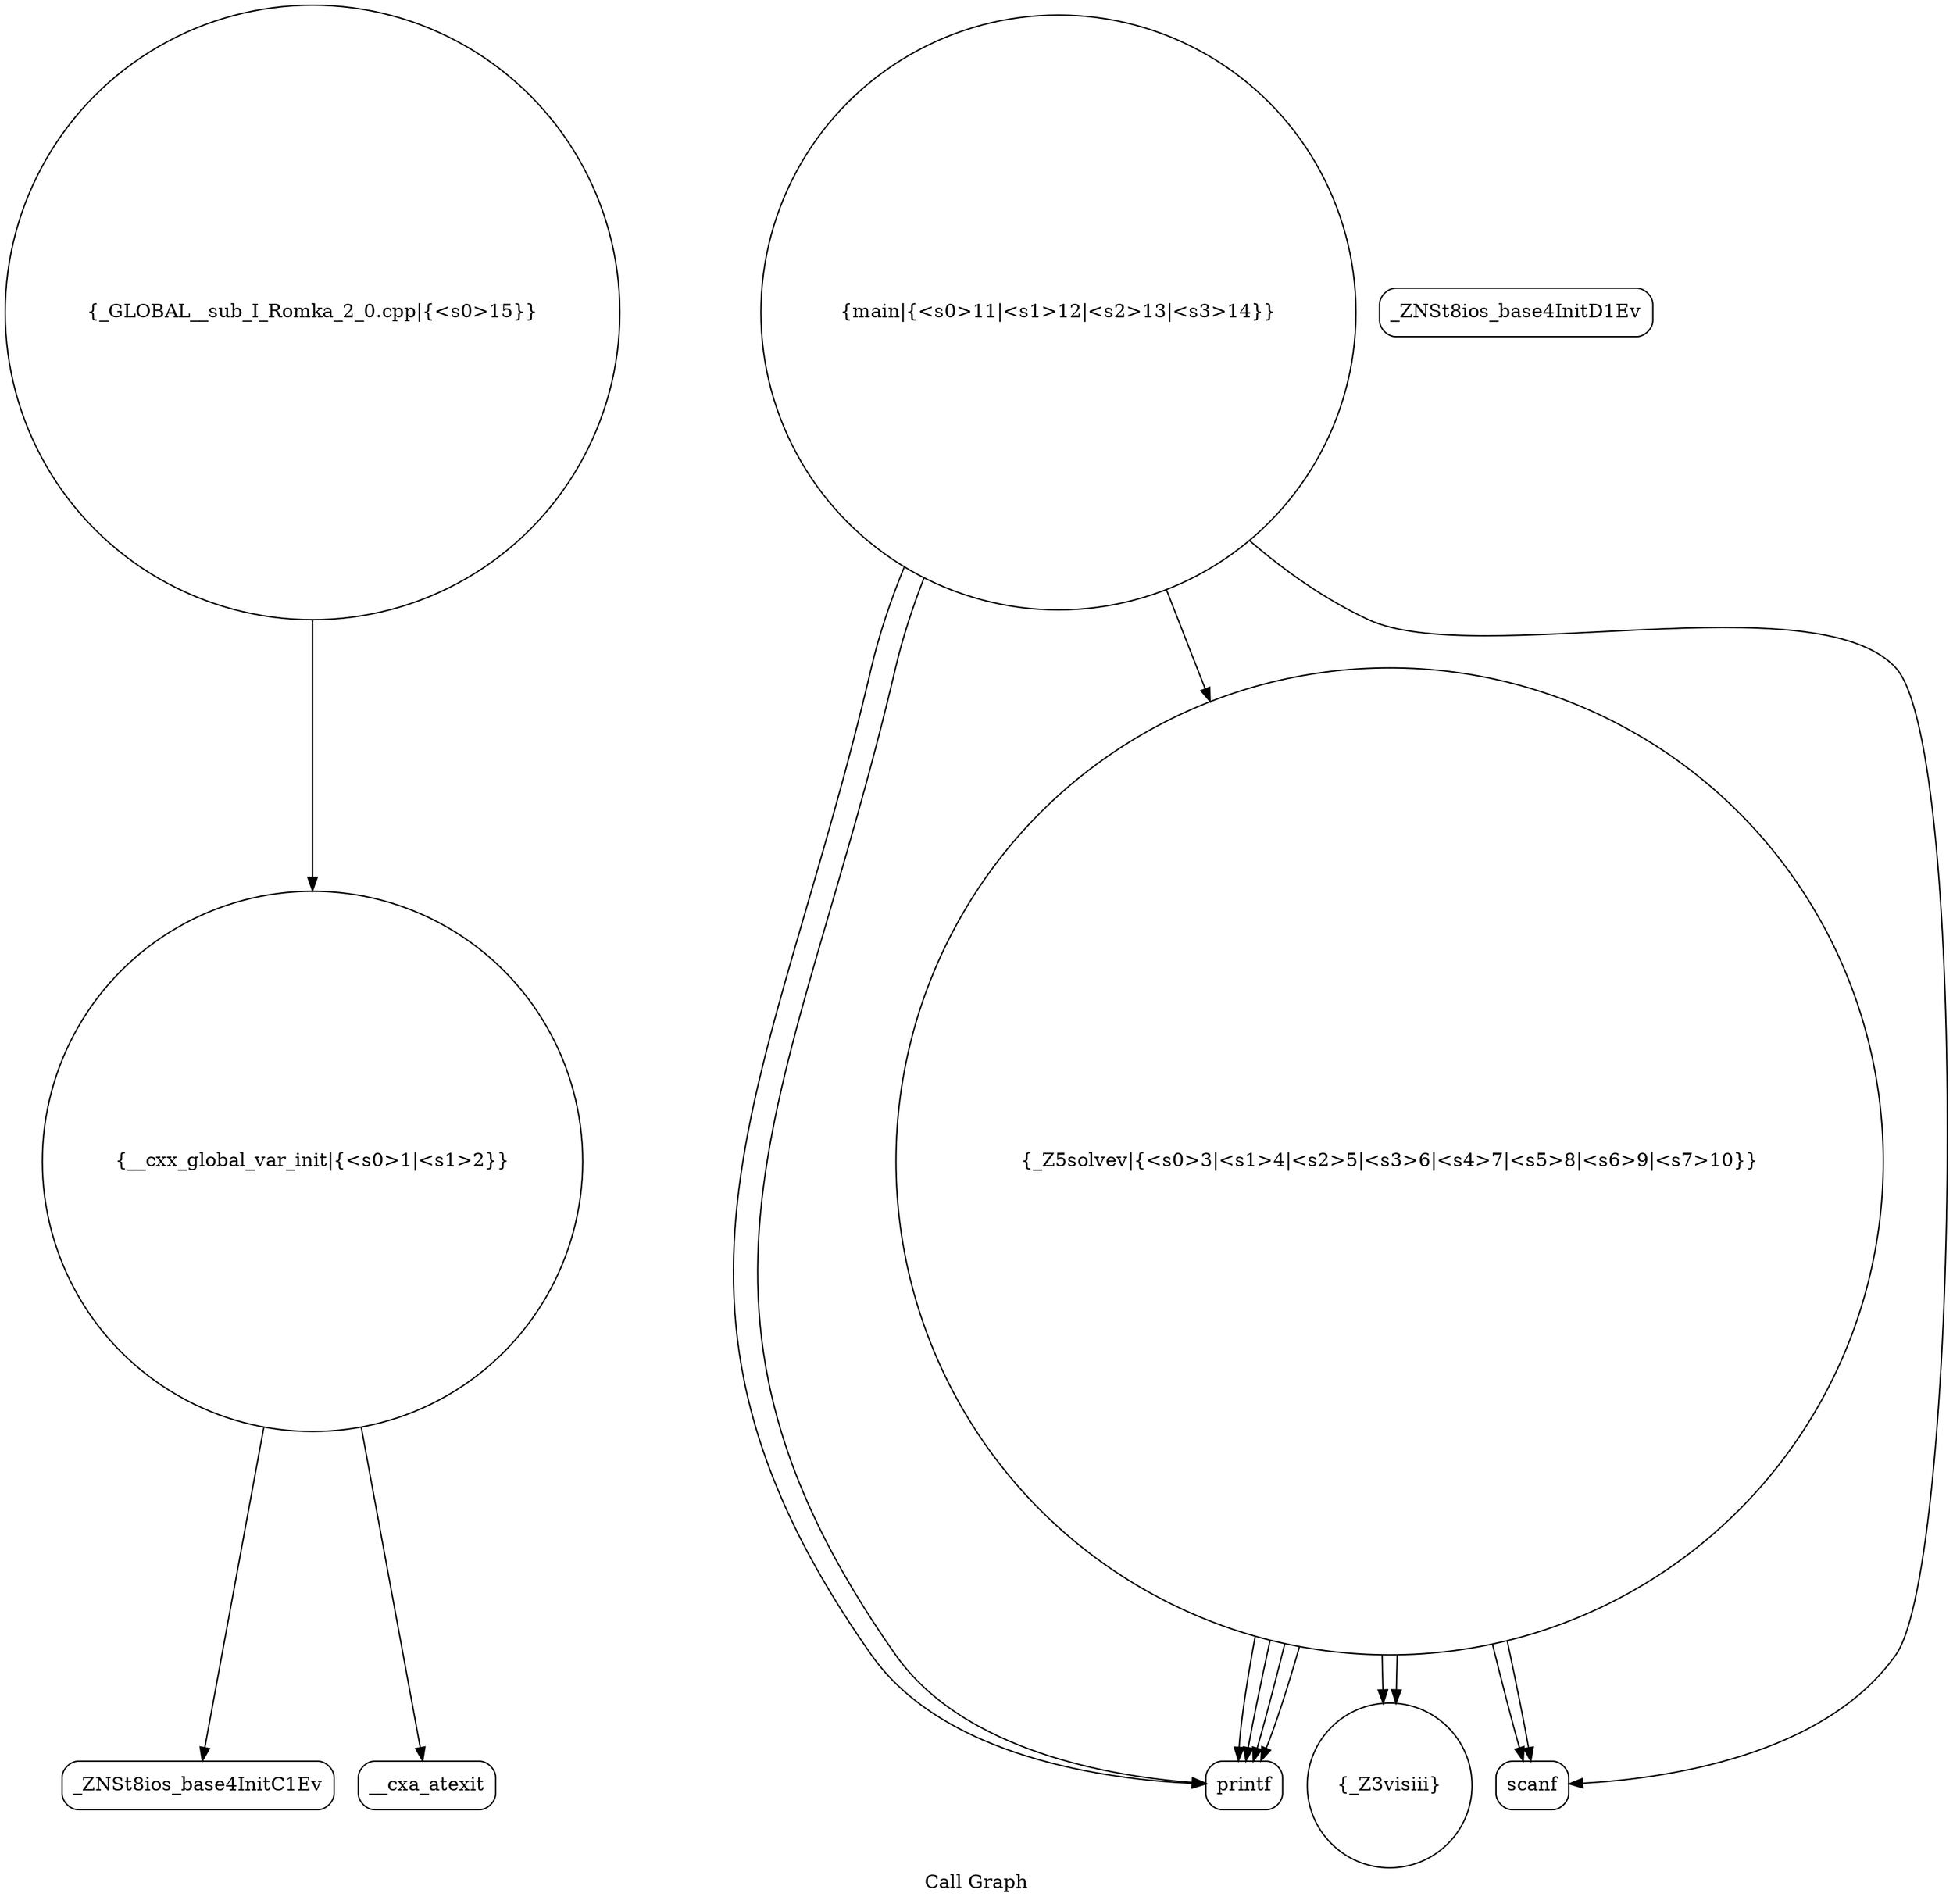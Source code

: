 digraph "Call Graph" {
	label="Call Graph";

	Node0x55b4da426ba0 [shape=record,shape=circle,label="{__cxx_global_var_init|{<s0>1|<s1>2}}"];
	Node0x55b4da426ba0:s0 -> Node0x55b4da427030[color=black];
	Node0x55b4da426ba0:s1 -> Node0x55b4da427130[color=black];
	Node0x55b4da427330 [shape=record,shape=Mrecord,label="{printf}"];
	Node0x55b4da4270b0 [shape=record,shape=Mrecord,label="{_ZNSt8ios_base4InitD1Ev}"];
	Node0x55b4da427430 [shape=record,shape=circle,label="{_GLOBAL__sub_I_Romka_2_0.cpp|{<s0>15}}"];
	Node0x55b4da427430:s0 -> Node0x55b4da426ba0[color=black];
	Node0x55b4da4271b0 [shape=record,shape=circle,label="{_Z3visiii}"];
	Node0x55b4da4272b0 [shape=record,shape=Mrecord,label="{scanf}"];
	Node0x55b4da427030 [shape=record,shape=Mrecord,label="{_ZNSt8ios_base4InitC1Ev}"];
	Node0x55b4da4273b0 [shape=record,shape=circle,label="{main|{<s0>11|<s1>12|<s2>13|<s3>14}}"];
	Node0x55b4da4273b0:s0 -> Node0x55b4da4272b0[color=black];
	Node0x55b4da4273b0:s1 -> Node0x55b4da427330[color=black];
	Node0x55b4da4273b0:s2 -> Node0x55b4da427230[color=black];
	Node0x55b4da4273b0:s3 -> Node0x55b4da427330[color=black];
	Node0x55b4da427130 [shape=record,shape=Mrecord,label="{__cxa_atexit}"];
	Node0x55b4da427230 [shape=record,shape=circle,label="{_Z5solvev|{<s0>3|<s1>4|<s2>5|<s3>6|<s4>7|<s5>8|<s6>9|<s7>10}}"];
	Node0x55b4da427230:s0 -> Node0x55b4da4272b0[color=black];
	Node0x55b4da427230:s1 -> Node0x55b4da4272b0[color=black];
	Node0x55b4da427230:s2 -> Node0x55b4da4271b0[color=black];
	Node0x55b4da427230:s3 -> Node0x55b4da4271b0[color=black];
	Node0x55b4da427230:s4 -> Node0x55b4da427330[color=black];
	Node0x55b4da427230:s5 -> Node0x55b4da427330[color=black];
	Node0x55b4da427230:s6 -> Node0x55b4da427330[color=black];
	Node0x55b4da427230:s7 -> Node0x55b4da427330[color=black];
}
